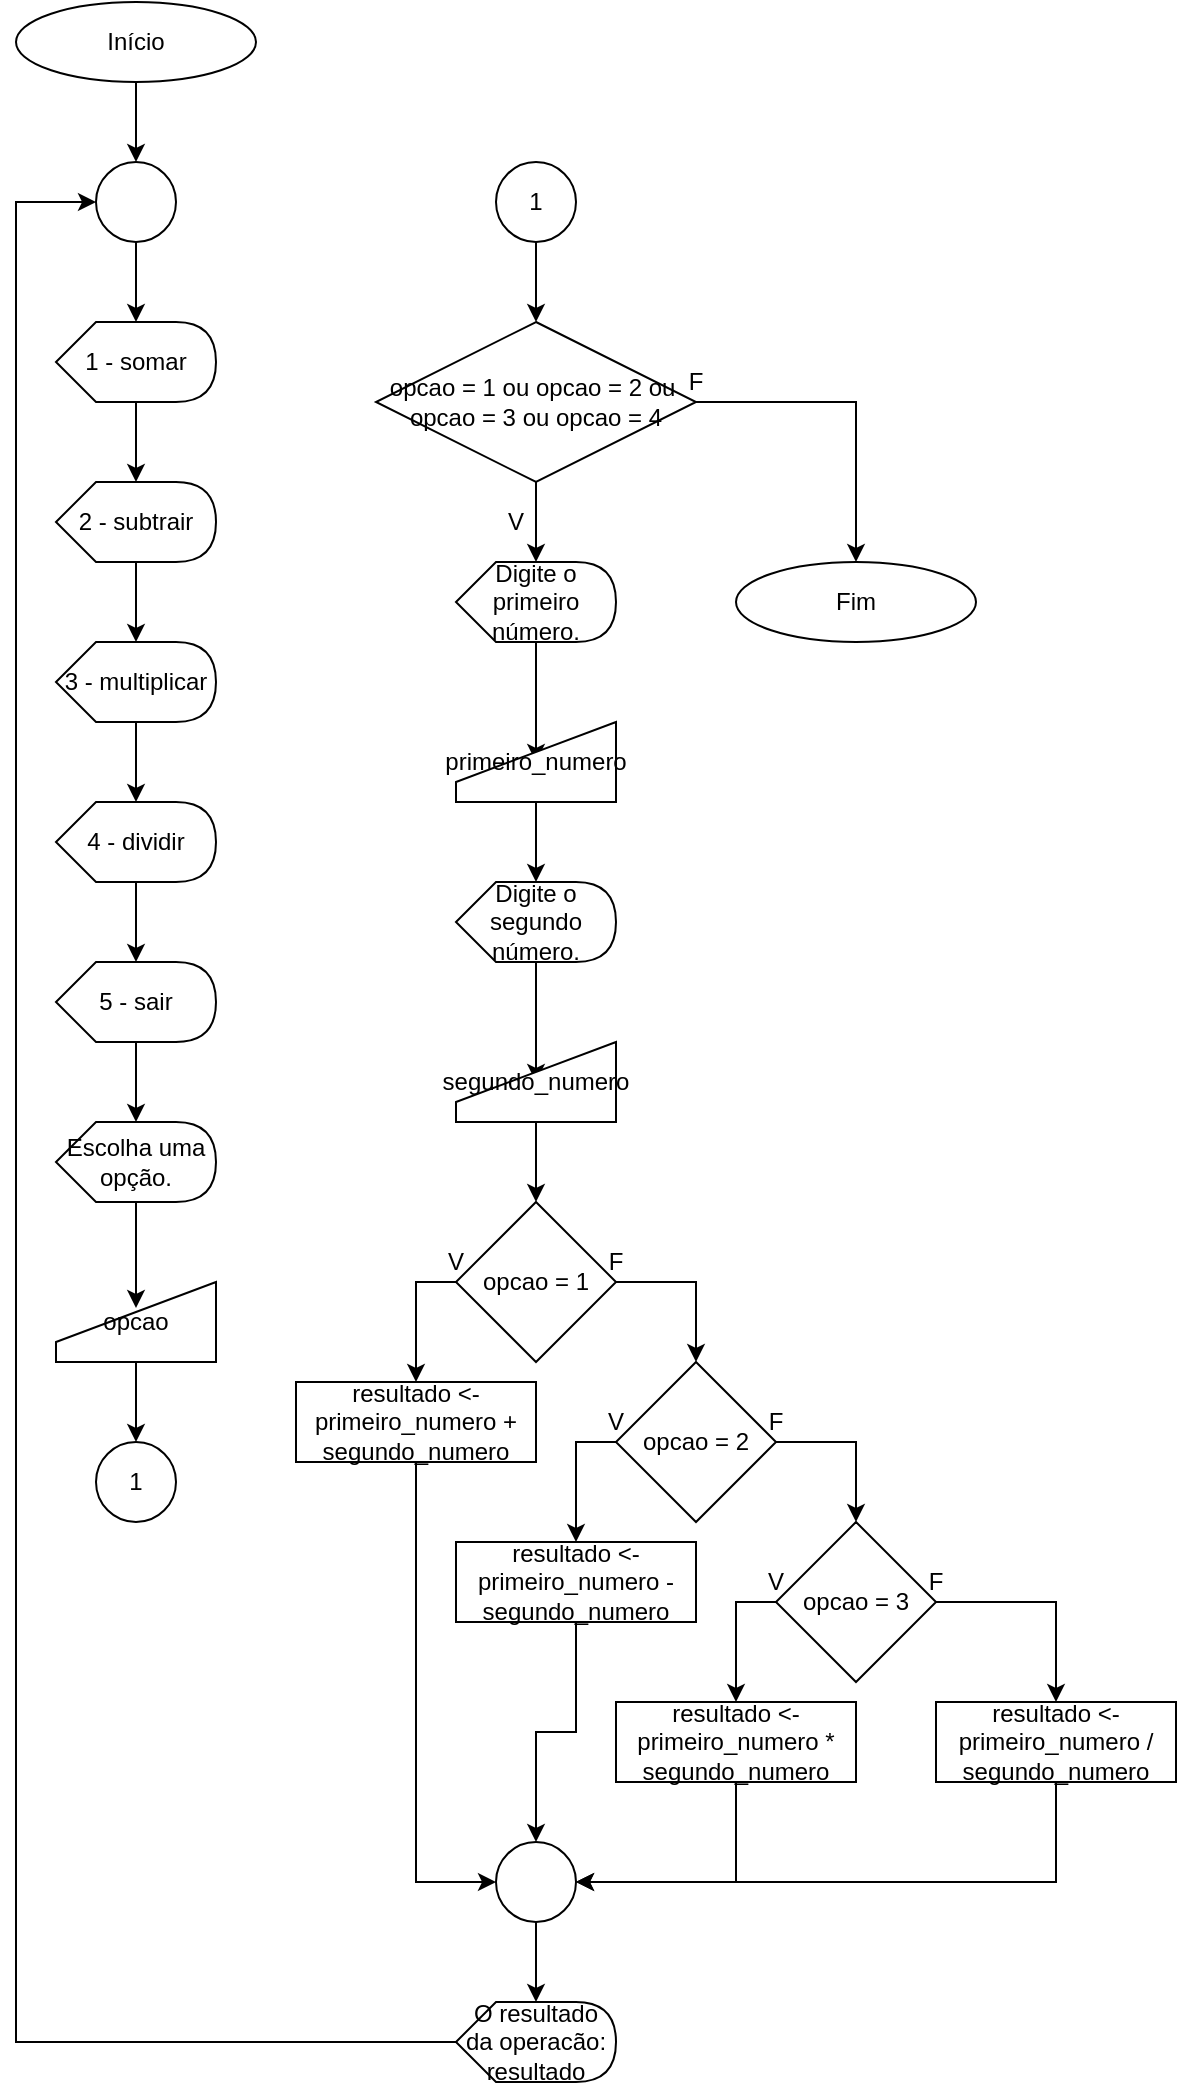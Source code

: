 <mxfile version="14.6.5" type="device"><diagram id="VaaHFccLaJVk1mPvxsDD" name="Page-1"><mxGraphModel dx="1108" dy="1549" grid="1" gridSize="10" guides="1" tooltips="1" connect="1" arrows="1" fold="1" page="1" pageScale="1" pageWidth="827" pageHeight="1169" math="0" shadow="0"><root><mxCell id="0"/><mxCell id="1" parent="0"/><mxCell id="CnmpCz-oYhPOqehY1mtz-61" style="edgeStyle=orthogonalEdgeStyle;rounded=0;orthogonalLoop=1;jettySize=auto;html=1;exitX=0.5;exitY=1;exitDx=0;exitDy=0;entryX=0.5;entryY=0;entryDx=0;entryDy=0;" parent="1" source="CnmpCz-oYhPOqehY1mtz-1" target="CnmpCz-oYhPOqehY1mtz-59" edge="1"><mxGeometry relative="1" as="geometry"/></mxCell><mxCell id="CnmpCz-oYhPOqehY1mtz-1" value="Início" style="ellipse;whiteSpace=wrap;html=1;" parent="1" vertex="1"><mxGeometry x="80" y="-40" width="120" height="40" as="geometry"/></mxCell><mxCell id="CnmpCz-oYhPOqehY1mtz-2" value="Fim" style="ellipse;whiteSpace=wrap;html=1;" parent="1" vertex="1"><mxGeometry x="440" y="240" width="120" height="40" as="geometry"/></mxCell><mxCell id="CnmpCz-oYhPOqehY1mtz-11" style="edgeStyle=orthogonalEdgeStyle;rounded=0;orthogonalLoop=1;jettySize=auto;html=1;exitX=0;exitY=0;exitDx=40;exitDy=40;exitPerimeter=0;entryX=0;entryY=0;entryDx=40;entryDy=0;entryPerimeter=0;" parent="1" source="CnmpCz-oYhPOqehY1mtz-3" target="CnmpCz-oYhPOqehY1mtz-4" edge="1"><mxGeometry relative="1" as="geometry"/></mxCell><mxCell id="CnmpCz-oYhPOqehY1mtz-3" value="1 - somar" style="shape=display;whiteSpace=wrap;html=1;" parent="1" vertex="1"><mxGeometry x="100" y="120" width="80" height="40" as="geometry"/></mxCell><mxCell id="CnmpCz-oYhPOqehY1mtz-12" style="edgeStyle=orthogonalEdgeStyle;rounded=0;orthogonalLoop=1;jettySize=auto;html=1;exitX=0;exitY=0;exitDx=40;exitDy=40;exitPerimeter=0;entryX=0;entryY=0;entryDx=40;entryDy=0;entryPerimeter=0;" parent="1" source="CnmpCz-oYhPOqehY1mtz-4" target="CnmpCz-oYhPOqehY1mtz-5" edge="1"><mxGeometry relative="1" as="geometry"/></mxCell><mxCell id="CnmpCz-oYhPOqehY1mtz-4" value="2 - subtrair" style="shape=display;whiteSpace=wrap;html=1;" parent="1" vertex="1"><mxGeometry x="100" y="200" width="80" height="40" as="geometry"/></mxCell><mxCell id="CnmpCz-oYhPOqehY1mtz-13" style="edgeStyle=orthogonalEdgeStyle;rounded=0;orthogonalLoop=1;jettySize=auto;html=1;exitX=0;exitY=0;exitDx=40;exitDy=40;exitPerimeter=0;entryX=0;entryY=0;entryDx=40;entryDy=0;entryPerimeter=0;" parent="1" source="CnmpCz-oYhPOqehY1mtz-5" target="CnmpCz-oYhPOqehY1mtz-6" edge="1"><mxGeometry relative="1" as="geometry"/></mxCell><mxCell id="CnmpCz-oYhPOqehY1mtz-5" value="3 - multiplicar" style="shape=display;whiteSpace=wrap;html=1;" parent="1" vertex="1"><mxGeometry x="100" y="280" width="80" height="40" as="geometry"/></mxCell><mxCell id="CnmpCz-oYhPOqehY1mtz-14" style="edgeStyle=orthogonalEdgeStyle;rounded=0;orthogonalLoop=1;jettySize=auto;html=1;exitX=0;exitY=0;exitDx=40;exitDy=40;exitPerimeter=0;entryX=0;entryY=0;entryDx=40;entryDy=0;entryPerimeter=0;" parent="1" source="CnmpCz-oYhPOqehY1mtz-6" target="CnmpCz-oYhPOqehY1mtz-7" edge="1"><mxGeometry relative="1" as="geometry"/></mxCell><mxCell id="CnmpCz-oYhPOqehY1mtz-6" value="4 - dividir" style="shape=display;whiteSpace=wrap;html=1;" parent="1" vertex="1"><mxGeometry x="100" y="360" width="80" height="40" as="geometry"/></mxCell><mxCell id="CnmpCz-oYhPOqehY1mtz-15" style="edgeStyle=orthogonalEdgeStyle;rounded=0;orthogonalLoop=1;jettySize=auto;html=1;exitX=0;exitY=0;exitDx=40;exitDy=40;exitPerimeter=0;entryX=0;entryY=0;entryDx=40;entryDy=0;entryPerimeter=0;" parent="1" source="CnmpCz-oYhPOqehY1mtz-7" target="CnmpCz-oYhPOqehY1mtz-8" edge="1"><mxGeometry relative="1" as="geometry"/></mxCell><mxCell id="CnmpCz-oYhPOqehY1mtz-7" value="5 - sair" style="shape=display;whiteSpace=wrap;html=1;" parent="1" vertex="1"><mxGeometry x="100" y="440" width="80" height="40" as="geometry"/></mxCell><mxCell id="CnmpCz-oYhPOqehY1mtz-16" value="" style="edgeStyle=orthogonalEdgeStyle;rounded=0;orthogonalLoop=1;jettySize=auto;html=1;entryX=0.5;entryY=0.325;entryDx=0;entryDy=0;entryPerimeter=0;" parent="1" source="CnmpCz-oYhPOqehY1mtz-8" target="CnmpCz-oYhPOqehY1mtz-9" edge="1"><mxGeometry relative="1" as="geometry"/></mxCell><mxCell id="CnmpCz-oYhPOqehY1mtz-8" value="Escolha uma opção." style="shape=display;whiteSpace=wrap;html=1;" parent="1" vertex="1"><mxGeometry x="100" y="520" width="80" height="40" as="geometry"/></mxCell><mxCell id="CnmpCz-oYhPOqehY1mtz-18" style="edgeStyle=orthogonalEdgeStyle;rounded=0;orthogonalLoop=1;jettySize=auto;html=1;exitX=0.5;exitY=1;exitDx=0;exitDy=0;" parent="1" source="CnmpCz-oYhPOqehY1mtz-9" target="CnmpCz-oYhPOqehY1mtz-17" edge="1"><mxGeometry relative="1" as="geometry"/></mxCell><mxCell id="CnmpCz-oYhPOqehY1mtz-9" value="opcao" style="shape=manualInput;whiteSpace=wrap;html=1;" parent="1" vertex="1"><mxGeometry x="100" y="600" width="80" height="40" as="geometry"/></mxCell><mxCell id="CnmpCz-oYhPOqehY1mtz-17" value="1" style="ellipse;whiteSpace=wrap;html=1;aspect=fixed;" parent="1" vertex="1"><mxGeometry x="120" y="680" width="40" height="40" as="geometry"/></mxCell><mxCell id="CnmpCz-oYhPOqehY1mtz-21" style="edgeStyle=orthogonalEdgeStyle;rounded=0;orthogonalLoop=1;jettySize=auto;html=1;exitX=0.5;exitY=1;exitDx=0;exitDy=0;entryX=0.5;entryY=0;entryDx=0;entryDy=0;" parent="1" source="CnmpCz-oYhPOqehY1mtz-19" target="CnmpCz-oYhPOqehY1mtz-20" edge="1"><mxGeometry relative="1" as="geometry"/></mxCell><mxCell id="CnmpCz-oYhPOqehY1mtz-19" value="1" style="ellipse;whiteSpace=wrap;html=1;aspect=fixed;" parent="1" vertex="1"><mxGeometry x="320" y="40" width="40" height="40" as="geometry"/></mxCell><mxCell id="CnmpCz-oYhPOqehY1mtz-23" style="edgeStyle=orthogonalEdgeStyle;rounded=0;orthogonalLoop=1;jettySize=auto;html=1;exitX=0.5;exitY=1;exitDx=0;exitDy=0;entryX=0;entryY=0;entryDx=40;entryDy=0;entryPerimeter=0;" parent="1" source="CnmpCz-oYhPOqehY1mtz-20" target="CnmpCz-oYhPOqehY1mtz-22" edge="1"><mxGeometry relative="1" as="geometry"/></mxCell><mxCell id="CnmpCz-oYhPOqehY1mtz-76" style="edgeStyle=orthogonalEdgeStyle;rounded=0;orthogonalLoop=1;jettySize=auto;html=1;exitX=1;exitY=0.5;exitDx=0;exitDy=0;entryX=0.5;entryY=0;entryDx=0;entryDy=0;" parent="1" source="CnmpCz-oYhPOqehY1mtz-20" target="CnmpCz-oYhPOqehY1mtz-2" edge="1"><mxGeometry relative="1" as="geometry"/></mxCell><mxCell id="CnmpCz-oYhPOqehY1mtz-20" value="&lt;div&gt;&amp;nbsp;opcao = 1 ou opcao = 2 ou&amp;nbsp;&amp;nbsp;&lt;/div&gt;&lt;div&gt;&lt;span&gt;opcao = 3 ou opcao = 4&lt;/span&gt;&lt;/div&gt;" style="rhombus;whiteSpace=wrap;html=1;" parent="1" vertex="1"><mxGeometry x="260" y="120" width="160" height="80" as="geometry"/></mxCell><mxCell id="CnmpCz-oYhPOqehY1mtz-29" style="edgeStyle=orthogonalEdgeStyle;rounded=0;orthogonalLoop=1;jettySize=auto;html=1;exitX=0;exitY=0;exitDx=40;exitDy=40;exitPerimeter=0;entryX=0.5;entryY=0.5;entryDx=0;entryDy=0;entryPerimeter=0;" parent="1" source="CnmpCz-oYhPOqehY1mtz-22" target="CnmpCz-oYhPOqehY1mtz-28" edge="1"><mxGeometry relative="1" as="geometry"/></mxCell><mxCell id="CnmpCz-oYhPOqehY1mtz-22" value="Digite o primeiro número." style="shape=display;whiteSpace=wrap;html=1;" parent="1" vertex="1"><mxGeometry x="300" y="240" width="80" height="40" as="geometry"/></mxCell><mxCell id="CnmpCz-oYhPOqehY1mtz-32" style="edgeStyle=orthogonalEdgeStyle;rounded=0;orthogonalLoop=1;jettySize=auto;html=1;exitX=0;exitY=0;exitDx=40;exitDy=40;exitPerimeter=0;entryX=0.5;entryY=0.5;entryDx=0;entryDy=0;entryPerimeter=0;" parent="1" source="CnmpCz-oYhPOqehY1mtz-24" target="CnmpCz-oYhPOqehY1mtz-31" edge="1"><mxGeometry relative="1" as="geometry"/></mxCell><mxCell id="CnmpCz-oYhPOqehY1mtz-24" value="Digite o segundo número." style="shape=display;whiteSpace=wrap;html=1;" parent="1" vertex="1"><mxGeometry x="300" y="400" width="80" height="40" as="geometry"/></mxCell><mxCell id="CnmpCz-oYhPOqehY1mtz-26" value="V" style="text;html=1;strokeColor=none;fillColor=none;align=center;verticalAlign=middle;whiteSpace=wrap;rounded=0;" parent="1" vertex="1"><mxGeometry x="310" y="210" width="40" height="20" as="geometry"/></mxCell><mxCell id="CnmpCz-oYhPOqehY1mtz-27" value="F" style="text;html=1;strokeColor=none;fillColor=none;align=center;verticalAlign=middle;whiteSpace=wrap;rounded=0;" parent="1" vertex="1"><mxGeometry x="400" y="140" width="40" height="20" as="geometry"/></mxCell><mxCell id="CnmpCz-oYhPOqehY1mtz-30" style="edgeStyle=orthogonalEdgeStyle;rounded=0;orthogonalLoop=1;jettySize=auto;html=1;exitX=0.5;exitY=1;exitDx=0;exitDy=0;entryX=0;entryY=0;entryDx=40;entryDy=0;entryPerimeter=0;" parent="1" source="CnmpCz-oYhPOqehY1mtz-28" target="CnmpCz-oYhPOqehY1mtz-24" edge="1"><mxGeometry relative="1" as="geometry"/></mxCell><mxCell id="CnmpCz-oYhPOqehY1mtz-28" value="primeiro_numero" style="shape=manualInput;whiteSpace=wrap;html=1;" parent="1" vertex="1"><mxGeometry x="300" y="320" width="80" height="40" as="geometry"/></mxCell><mxCell id="CnmpCz-oYhPOqehY1mtz-42" style="edgeStyle=orthogonalEdgeStyle;rounded=0;orthogonalLoop=1;jettySize=auto;html=1;exitX=0.5;exitY=1;exitDx=0;exitDy=0;entryX=0.5;entryY=0;entryDx=0;entryDy=0;" parent="1" source="CnmpCz-oYhPOqehY1mtz-31" target="CnmpCz-oYhPOqehY1mtz-33" edge="1"><mxGeometry relative="1" as="geometry"/></mxCell><mxCell id="CnmpCz-oYhPOqehY1mtz-31" value="segundo_numero" style="shape=manualInput;whiteSpace=wrap;html=1;" parent="1" vertex="1"><mxGeometry x="300" y="480" width="80" height="40" as="geometry"/></mxCell><mxCell id="CnmpCz-oYhPOqehY1mtz-37" style="edgeStyle=orthogonalEdgeStyle;rounded=0;orthogonalLoop=1;jettySize=auto;html=1;exitX=1;exitY=0.5;exitDx=0;exitDy=0;entryX=0.5;entryY=0;entryDx=0;entryDy=0;" parent="1" source="CnmpCz-oYhPOqehY1mtz-33" target="CnmpCz-oYhPOqehY1mtz-35" edge="1"><mxGeometry relative="1" as="geometry"/></mxCell><mxCell id="CnmpCz-oYhPOqehY1mtz-47" style="edgeStyle=orthogonalEdgeStyle;rounded=0;orthogonalLoop=1;jettySize=auto;html=1;exitX=0;exitY=0.5;exitDx=0;exitDy=0;entryX=0.5;entryY=0;entryDx=0;entryDy=0;" parent="1" source="CnmpCz-oYhPOqehY1mtz-33" target="CnmpCz-oYhPOqehY1mtz-45" edge="1"><mxGeometry relative="1" as="geometry"/></mxCell><mxCell id="CnmpCz-oYhPOqehY1mtz-33" value="opcao = 1" style="rhombus;whiteSpace=wrap;html=1;" parent="1" vertex="1"><mxGeometry x="300" y="560" width="80" height="80" as="geometry"/></mxCell><mxCell id="CnmpCz-oYhPOqehY1mtz-38" style="edgeStyle=orthogonalEdgeStyle;rounded=0;orthogonalLoop=1;jettySize=auto;html=1;exitX=1;exitY=0.5;exitDx=0;exitDy=0;entryX=0.5;entryY=0;entryDx=0;entryDy=0;" parent="1" source="CnmpCz-oYhPOqehY1mtz-35" target="CnmpCz-oYhPOqehY1mtz-36" edge="1"><mxGeometry relative="1" as="geometry"/></mxCell><mxCell id="CnmpCz-oYhPOqehY1mtz-49" style="edgeStyle=orthogonalEdgeStyle;rounded=0;orthogonalLoop=1;jettySize=auto;html=1;exitX=0;exitY=0.5;exitDx=0;exitDy=0;entryX=0.5;entryY=0;entryDx=0;entryDy=0;" parent="1" source="CnmpCz-oYhPOqehY1mtz-35" target="CnmpCz-oYhPOqehY1mtz-48" edge="1"><mxGeometry relative="1" as="geometry"/></mxCell><mxCell id="CnmpCz-oYhPOqehY1mtz-35" value="opcao = 2" style="rhombus;whiteSpace=wrap;html=1;" parent="1" vertex="1"><mxGeometry x="380" y="640" width="80" height="80" as="geometry"/></mxCell><mxCell id="CnmpCz-oYhPOqehY1mtz-52" style="edgeStyle=orthogonalEdgeStyle;rounded=0;orthogonalLoop=1;jettySize=auto;html=1;exitX=0;exitY=0.5;exitDx=0;exitDy=0;entryX=0.5;entryY=0;entryDx=0;entryDy=0;" parent="1" source="CnmpCz-oYhPOqehY1mtz-36" target="CnmpCz-oYhPOqehY1mtz-51" edge="1"><mxGeometry relative="1" as="geometry"/></mxCell><mxCell id="CnmpCz-oYhPOqehY1mtz-58" style="edgeStyle=orthogonalEdgeStyle;rounded=0;orthogonalLoop=1;jettySize=auto;html=1;exitX=1;exitY=0.5;exitDx=0;exitDy=0;entryX=0.5;entryY=0;entryDx=0;entryDy=0;" parent="1" source="CnmpCz-oYhPOqehY1mtz-36" target="CnmpCz-oYhPOqehY1mtz-54" edge="1"><mxGeometry relative="1" as="geometry"/></mxCell><mxCell id="CnmpCz-oYhPOqehY1mtz-36" value="opcao = 3" style="rhombus;whiteSpace=wrap;html=1;" parent="1" vertex="1"><mxGeometry x="460" y="720" width="80" height="80" as="geometry"/></mxCell><mxCell id="CnmpCz-oYhPOqehY1mtz-40" value="F" style="text;html=1;strokeColor=none;fillColor=none;align=center;verticalAlign=middle;whiteSpace=wrap;rounded=0;" parent="1" vertex="1"><mxGeometry x="360" y="580" width="40" height="20" as="geometry"/></mxCell><mxCell id="CnmpCz-oYhPOqehY1mtz-41" value="V" style="text;html=1;strokeColor=none;fillColor=none;align=center;verticalAlign=middle;whiteSpace=wrap;rounded=0;" parent="1" vertex="1"><mxGeometry x="280" y="580" width="40" height="20" as="geometry"/></mxCell><mxCell id="CnmpCz-oYhPOqehY1mtz-43" value="F" style="text;html=1;strokeColor=none;fillColor=none;align=center;verticalAlign=middle;whiteSpace=wrap;rounded=0;" parent="1" vertex="1"><mxGeometry x="440" y="660" width="40" height="20" as="geometry"/></mxCell><mxCell id="CnmpCz-oYhPOqehY1mtz-44" value="F" style="text;html=1;strokeColor=none;fillColor=none;align=center;verticalAlign=middle;whiteSpace=wrap;rounded=0;" parent="1" vertex="1"><mxGeometry x="520" y="740" width="40" height="20" as="geometry"/></mxCell><mxCell id="CnmpCz-oYhPOqehY1mtz-68" style="edgeStyle=orthogonalEdgeStyle;rounded=0;orthogonalLoop=1;jettySize=auto;html=1;exitX=0.5;exitY=1;exitDx=0;exitDy=0;entryX=0;entryY=0.5;entryDx=0;entryDy=0;" parent="1" source="CnmpCz-oYhPOqehY1mtz-45" target="CnmpCz-oYhPOqehY1mtz-63" edge="1"><mxGeometry relative="1" as="geometry"/></mxCell><mxCell id="CnmpCz-oYhPOqehY1mtz-45" value="resultado &amp;lt;- primeiro_numero + segundo_numero" style="rounded=0;whiteSpace=wrap;html=1;" parent="1" vertex="1"><mxGeometry x="220" y="650" width="120" height="40" as="geometry"/></mxCell><mxCell id="CnmpCz-oYhPOqehY1mtz-67" style="edgeStyle=orthogonalEdgeStyle;rounded=0;orthogonalLoop=1;jettySize=auto;html=1;exitX=0.5;exitY=1;exitDx=0;exitDy=0;entryX=0.5;entryY=0;entryDx=0;entryDy=0;" parent="1" source="CnmpCz-oYhPOqehY1mtz-48" target="CnmpCz-oYhPOqehY1mtz-63" edge="1"><mxGeometry relative="1" as="geometry"/></mxCell><mxCell id="CnmpCz-oYhPOqehY1mtz-48" value="resultado &amp;lt;- primeiro_numero - segundo_numero" style="rounded=0;whiteSpace=wrap;html=1;" parent="1" vertex="1"><mxGeometry x="300" y="730" width="120" height="40" as="geometry"/></mxCell><mxCell id="CnmpCz-oYhPOqehY1mtz-50" value="V" style="text;html=1;strokeColor=none;fillColor=none;align=center;verticalAlign=middle;whiteSpace=wrap;rounded=0;" parent="1" vertex="1"><mxGeometry x="360" y="660" width="40" height="20" as="geometry"/></mxCell><mxCell id="CnmpCz-oYhPOqehY1mtz-66" style="edgeStyle=orthogonalEdgeStyle;rounded=0;orthogonalLoop=1;jettySize=auto;html=1;exitX=0.5;exitY=1;exitDx=0;exitDy=0;entryX=1;entryY=0.5;entryDx=0;entryDy=0;" parent="1" source="CnmpCz-oYhPOqehY1mtz-51" target="CnmpCz-oYhPOqehY1mtz-63" edge="1"><mxGeometry relative="1" as="geometry"/></mxCell><mxCell id="CnmpCz-oYhPOqehY1mtz-51" value="resultado &amp;lt;- primeiro_numero * segundo_numero" style="rounded=0;whiteSpace=wrap;html=1;" parent="1" vertex="1"><mxGeometry x="380" y="810" width="120" height="40" as="geometry"/></mxCell><mxCell id="CnmpCz-oYhPOqehY1mtz-53" value="V" style="text;html=1;strokeColor=none;fillColor=none;align=center;verticalAlign=middle;whiteSpace=wrap;rounded=0;" parent="1" vertex="1"><mxGeometry x="440" y="740" width="40" height="20" as="geometry"/></mxCell><mxCell id="CnmpCz-oYhPOqehY1mtz-64" style="edgeStyle=orthogonalEdgeStyle;rounded=0;orthogonalLoop=1;jettySize=auto;html=1;exitX=0.5;exitY=1;exitDx=0;exitDy=0;entryX=1;entryY=0.5;entryDx=0;entryDy=0;" parent="1" source="CnmpCz-oYhPOqehY1mtz-54" target="CnmpCz-oYhPOqehY1mtz-63" edge="1"><mxGeometry relative="1" as="geometry"/></mxCell><mxCell id="CnmpCz-oYhPOqehY1mtz-54" value="resultado &amp;lt;- primeiro_numero / segundo_numero" style="rounded=0;whiteSpace=wrap;html=1;" parent="1" vertex="1"><mxGeometry x="540" y="810" width="120" height="40" as="geometry"/></mxCell><mxCell id="CnmpCz-oYhPOqehY1mtz-60" style="edgeStyle=orthogonalEdgeStyle;rounded=0;orthogonalLoop=1;jettySize=auto;html=1;exitX=0.5;exitY=1;exitDx=0;exitDy=0;entryX=0;entryY=0;entryDx=40;entryDy=0;entryPerimeter=0;" parent="1" source="CnmpCz-oYhPOqehY1mtz-59" target="CnmpCz-oYhPOqehY1mtz-3" edge="1"><mxGeometry relative="1" as="geometry"/></mxCell><mxCell id="CnmpCz-oYhPOqehY1mtz-59" value="" style="ellipse;whiteSpace=wrap;html=1;aspect=fixed;" parent="1" vertex="1"><mxGeometry x="120" y="40" width="40" height="40" as="geometry"/></mxCell><mxCell id="CnmpCz-oYhPOqehY1mtz-71" style="edgeStyle=orthogonalEdgeStyle;rounded=0;orthogonalLoop=1;jettySize=auto;html=1;exitX=0;exitY=0.5;exitDx=0;exitDy=0;exitPerimeter=0;entryX=0;entryY=0.5;entryDx=0;entryDy=0;" parent="1" source="CnmpCz-oYhPOqehY1mtz-62" target="CnmpCz-oYhPOqehY1mtz-59" edge="1"><mxGeometry relative="1" as="geometry"><Array as="points"><mxPoint x="80" y="980"/><mxPoint x="80" y="60"/></Array></mxGeometry></mxCell><mxCell id="CnmpCz-oYhPOqehY1mtz-62" value="O resultado da operacão: resultado" style="shape=display;whiteSpace=wrap;html=1;" parent="1" vertex="1"><mxGeometry x="300" y="960" width="80" height="40" as="geometry"/></mxCell><mxCell id="CnmpCz-oYhPOqehY1mtz-69" style="edgeStyle=orthogonalEdgeStyle;rounded=0;orthogonalLoop=1;jettySize=auto;html=1;exitX=0.5;exitY=1;exitDx=0;exitDy=0;entryX=0;entryY=0;entryDx=40;entryDy=0;entryPerimeter=0;" parent="1" source="CnmpCz-oYhPOqehY1mtz-63" target="CnmpCz-oYhPOqehY1mtz-62" edge="1"><mxGeometry relative="1" as="geometry"/></mxCell><mxCell id="CnmpCz-oYhPOqehY1mtz-63" value="" style="ellipse;whiteSpace=wrap;html=1;aspect=fixed;" parent="1" vertex="1"><mxGeometry x="320" y="880" width="40" height="40" as="geometry"/></mxCell></root></mxGraphModel></diagram></mxfile>